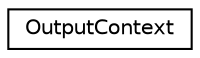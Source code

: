 digraph "Graphical Class Hierarchy"
{
 // LATEX_PDF_SIZE
  edge [fontname="Helvetica",fontsize="10",labelfontname="Helvetica",labelfontsize="10"];
  node [fontname="Helvetica",fontsize="10",shape=record];
  rankdir="LR";
  Node0 [label="OutputContext",height=0.2,width=0.4,color="black", fillcolor="white", style="filled",URL="$classOutputContext.html",tooltip=" "];
}
